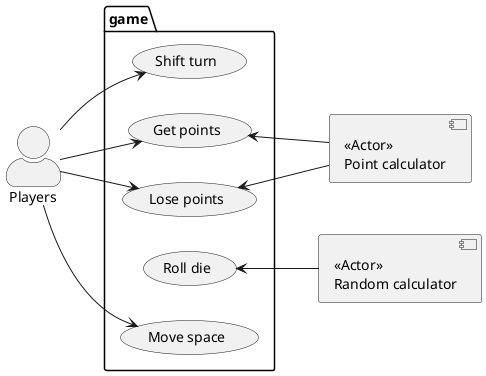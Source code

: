 @startuml
skinparam actorStyle awesome

package game {
(Roll die)
(Move space)
(Shift turn)
(Get points)
(Lose points)
}
left to right direction
Players --> (Move space)
Players -> (Shift turn)
Players -> (Get points)
Players -> (Lose points)


(Get points) <-- [<<Actor>> \nPoint calculator]
[<<Actor>> \nPoint calculator] --> (Lose points)
(Roll die) <-- [<<Actor>> \nRandom calculator]
@enduml